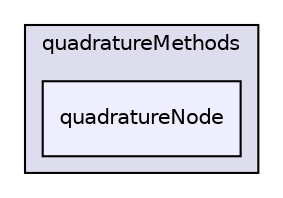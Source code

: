 digraph "/home/alberto/OpenFOAM-dev/albertop-dev/applications/development/OpenQBMM-dev/OpenQBMM-dev/src/quadratureMethods/quadratureNode" {
  bgcolor=transparent;
  compound=true
  node [ fontsize="10", fontname="Helvetica"];
  edge [ labelfontsize="10", labelfontname="Helvetica"];
  subgraph clusterdir_e5e55741046256e9bd55bcdd3654ccb9 {
    graph [ bgcolor="#ddddee", pencolor="black", label="quadratureMethods" fontname="Helvetica", fontsize="10", URL="dir_e5e55741046256e9bd55bcdd3654ccb9.html"]
  dir_b635509d06db30e564eafa14ffea7d40 [shape=box, label="quadratureNode", style="filled", fillcolor="#eeeeff", pencolor="black", URL="dir_b635509d06db30e564eafa14ffea7d40.html"];
  }
}
